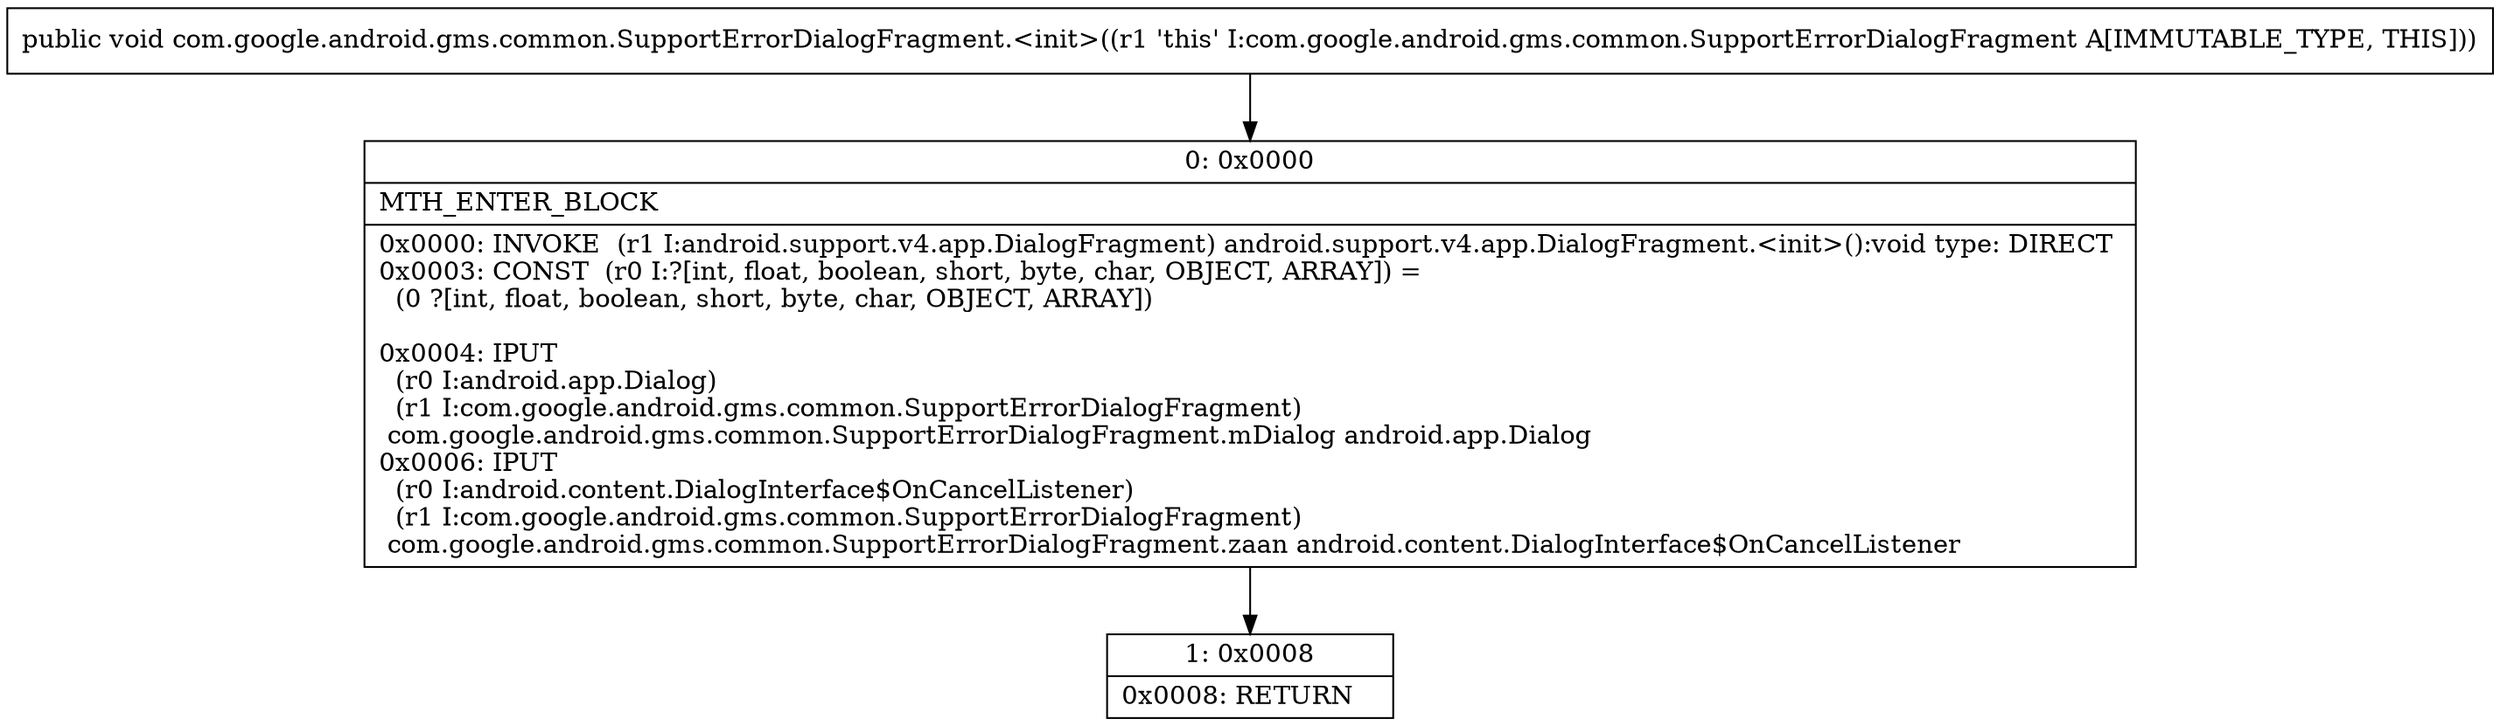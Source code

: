 digraph "CFG forcom.google.android.gms.common.SupportErrorDialogFragment.\<init\>()V" {
Node_0 [shape=record,label="{0\:\ 0x0000|MTH_ENTER_BLOCK\l|0x0000: INVOKE  (r1 I:android.support.v4.app.DialogFragment) android.support.v4.app.DialogFragment.\<init\>():void type: DIRECT \l0x0003: CONST  (r0 I:?[int, float, boolean, short, byte, char, OBJECT, ARRAY]) = \l  (0 ?[int, float, boolean, short, byte, char, OBJECT, ARRAY])\l \l0x0004: IPUT  \l  (r0 I:android.app.Dialog)\l  (r1 I:com.google.android.gms.common.SupportErrorDialogFragment)\l com.google.android.gms.common.SupportErrorDialogFragment.mDialog android.app.Dialog \l0x0006: IPUT  \l  (r0 I:android.content.DialogInterface$OnCancelListener)\l  (r1 I:com.google.android.gms.common.SupportErrorDialogFragment)\l com.google.android.gms.common.SupportErrorDialogFragment.zaan android.content.DialogInterface$OnCancelListener \l}"];
Node_1 [shape=record,label="{1\:\ 0x0008|0x0008: RETURN   \l}"];
MethodNode[shape=record,label="{public void com.google.android.gms.common.SupportErrorDialogFragment.\<init\>((r1 'this' I:com.google.android.gms.common.SupportErrorDialogFragment A[IMMUTABLE_TYPE, THIS])) }"];
MethodNode -> Node_0;
Node_0 -> Node_1;
}


